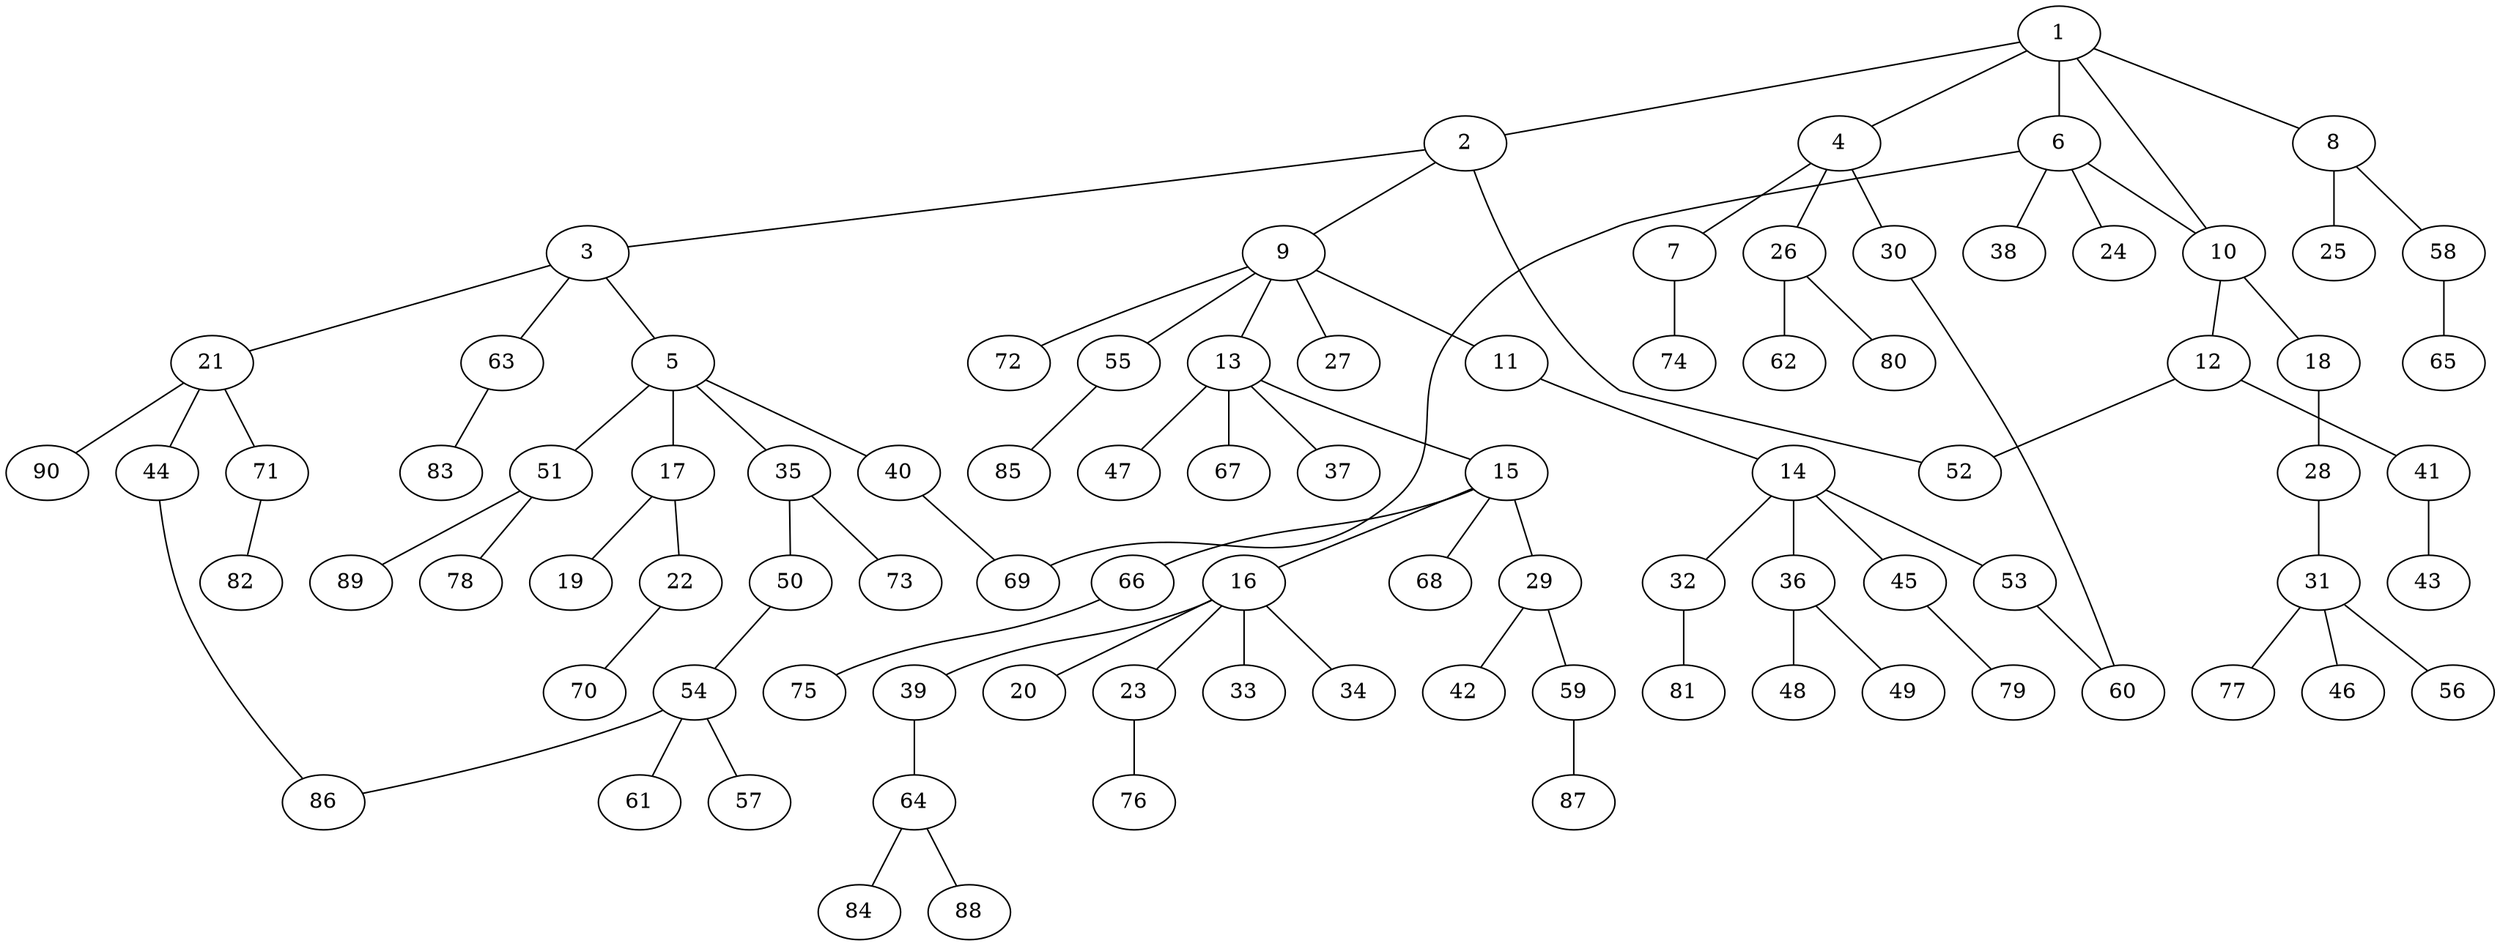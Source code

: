 graph graphname {1--2
1--4
1--6
1--8
1--10
2--3
2--9
2--52
3--5
3--21
3--63
4--7
4--26
4--30
5--17
5--35
5--40
5--51
6--10
6--24
6--38
6--69
7--74
8--25
8--58
9--11
9--13
9--27
9--55
9--72
10--12
10--18
11--14
12--41
12--52
13--15
13--37
13--47
13--67
14--32
14--36
14--45
14--53
15--16
15--29
15--66
15--68
16--20
16--23
16--33
16--34
16--39
17--19
17--22
18--28
21--44
21--71
21--90
22--70
23--76
26--62
26--80
28--31
29--42
29--59
30--60
31--46
31--56
31--77
32--81
35--50
35--73
36--48
36--49
39--64
40--69
41--43
44--86
45--79
50--54
51--78
51--89
53--60
54--57
54--61
54--86
55--85
58--65
59--87
63--83
64--84
64--88
66--75
71--82
}